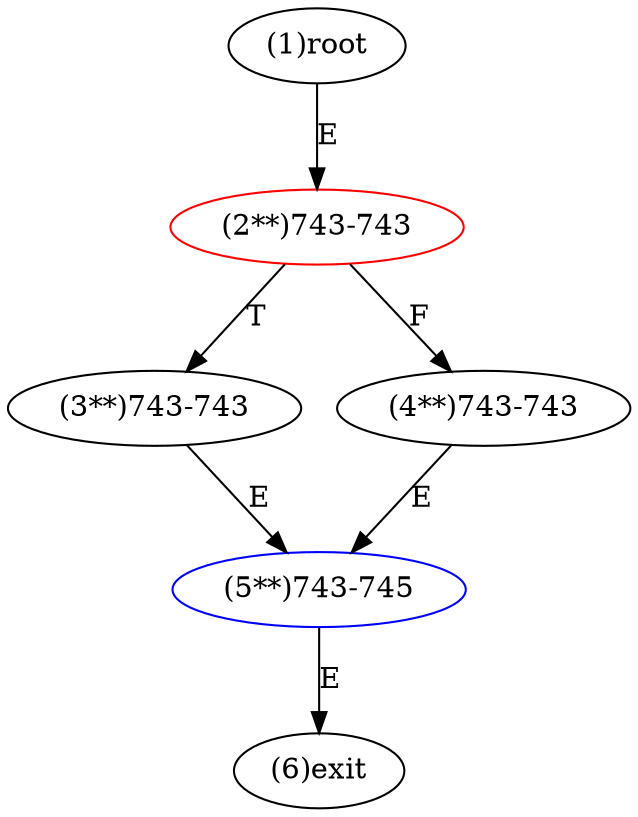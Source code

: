 digraph "" { 
1[ label="(1)root"];
2[ label="(2**)743-743",color=red];
3[ label="(3**)743-743"];
4[ label="(4**)743-743"];
5[ label="(5**)743-745",color=blue];
6[ label="(6)exit"];
1->2[ label="E"];
2->4[ label="F"];
2->3[ label="T"];
3->5[ label="E"];
4->5[ label="E"];
5->6[ label="E"];
}